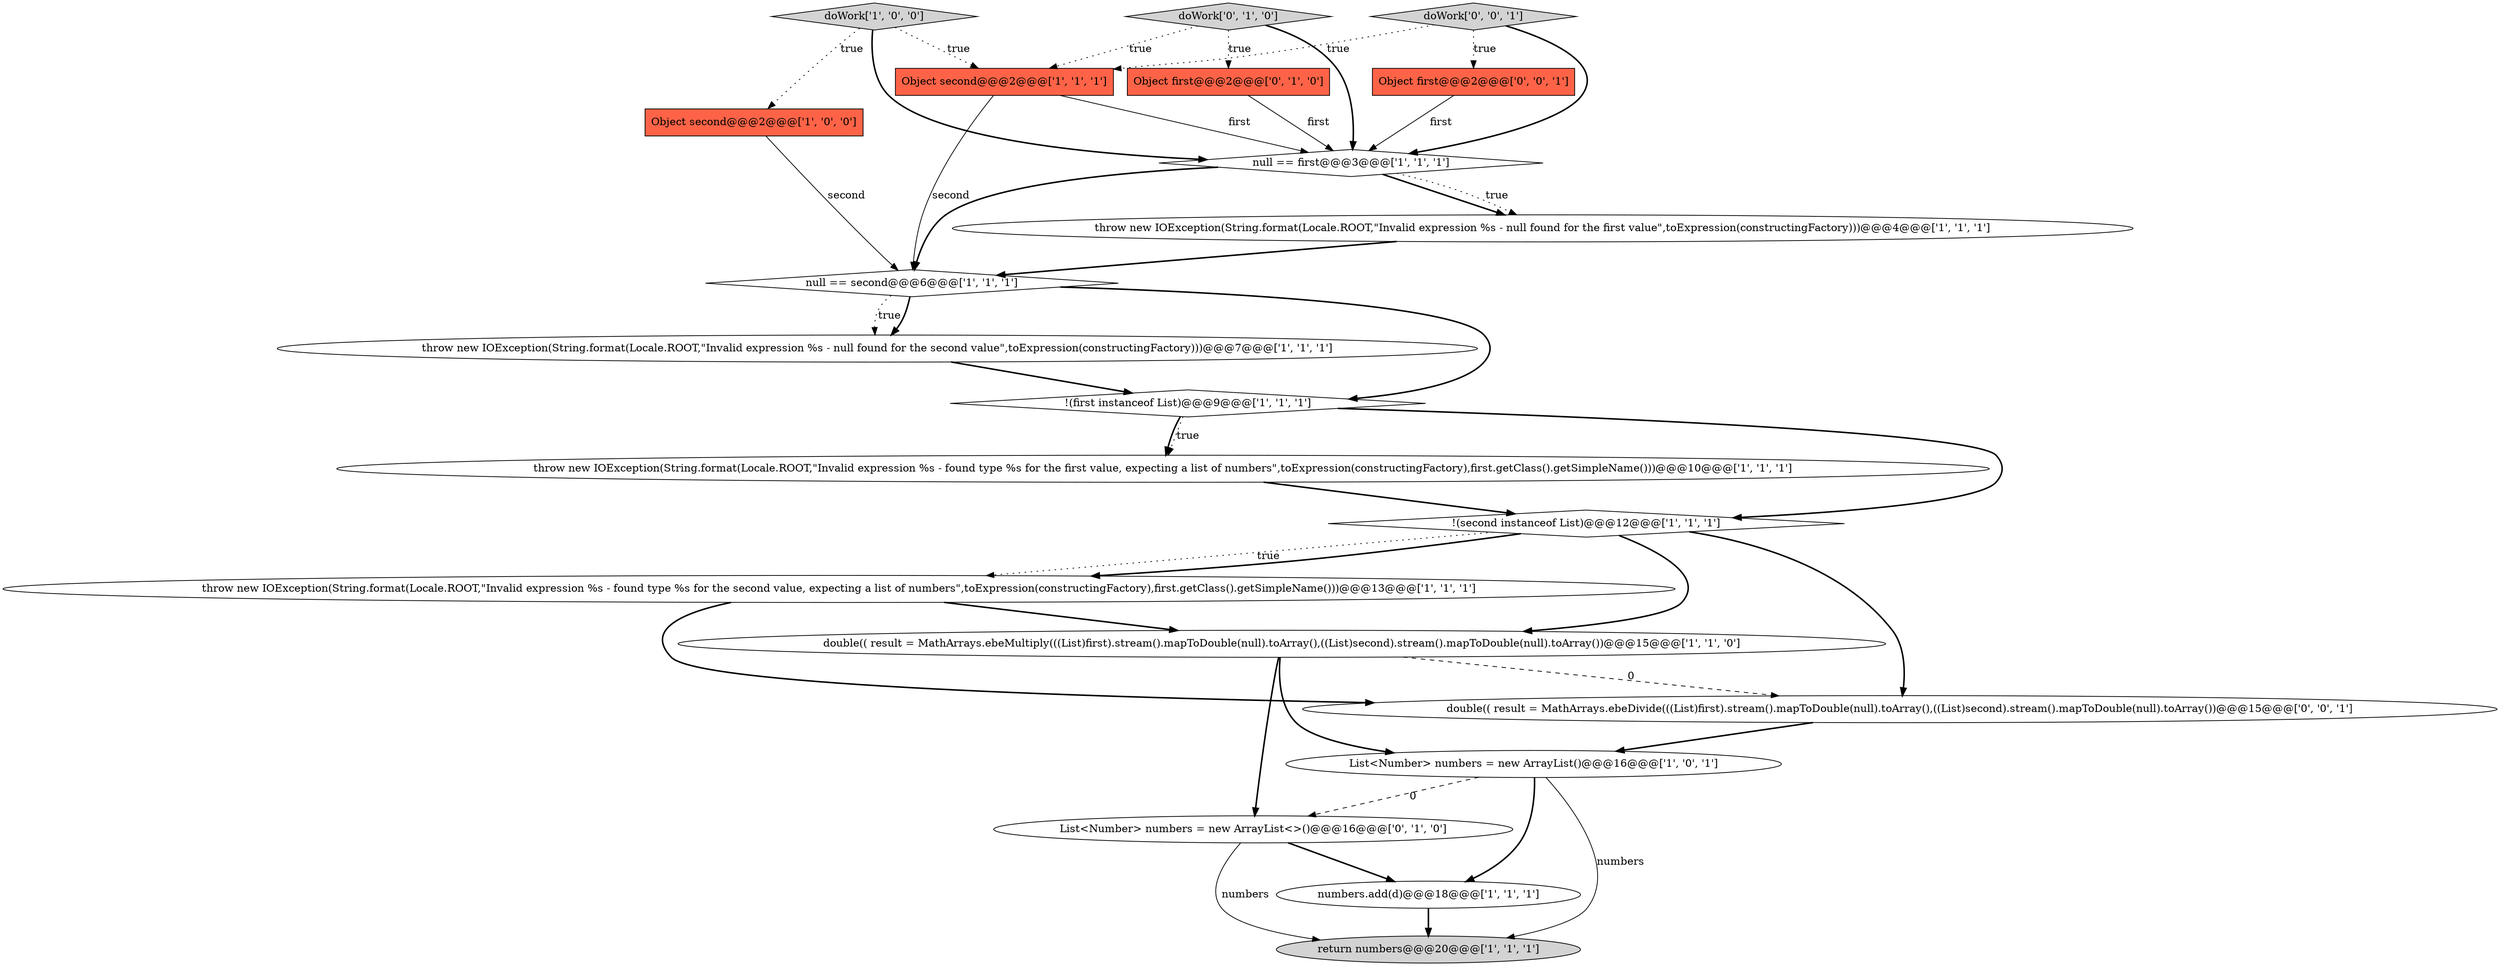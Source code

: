 digraph {
5 [style = filled, label = "throw new IOException(String.format(Locale.ROOT,\"Invalid expression %s - found type %s for the first value, expecting a list of numbers\",toExpression(constructingFactory),first.getClass().getSimpleName()))@@@10@@@['1', '1', '1']", fillcolor = white, shape = ellipse image = "AAA0AAABBB1BBB"];
4 [style = filled, label = "throw new IOException(String.format(Locale.ROOT,\"Invalid expression %s - found type %s for the second value, expecting a list of numbers\",toExpression(constructingFactory),first.getClass().getSimpleName()))@@@13@@@['1', '1', '1']", fillcolor = white, shape = ellipse image = "AAA0AAABBB1BBB"];
2 [style = filled, label = "return numbers@@@20@@@['1', '1', '1']", fillcolor = lightgray, shape = ellipse image = "AAA0AAABBB1BBB"];
6 [style = filled, label = "doWork['1', '0', '0']", fillcolor = lightgray, shape = diamond image = "AAA0AAABBB1BBB"];
14 [style = filled, label = "!(second instanceof List)@@@12@@@['1', '1', '1']", fillcolor = white, shape = diamond image = "AAA0AAABBB1BBB"];
0 [style = filled, label = "throw new IOException(String.format(Locale.ROOT,\"Invalid expression %s - null found for the first value\",toExpression(constructingFactory)))@@@4@@@['1', '1', '1']", fillcolor = white, shape = ellipse image = "AAA0AAABBB1BBB"];
17 [style = filled, label = "Object first@@@2@@@['0', '1', '0']", fillcolor = tomato, shape = box image = "AAA0AAABBB2BBB"];
19 [style = filled, label = "Object first@@@2@@@['0', '0', '1']", fillcolor = tomato, shape = box image = "AAA0AAABBB3BBB"];
15 [style = filled, label = "doWork['0', '1', '0']", fillcolor = lightgray, shape = diamond image = "AAA0AAABBB2BBB"];
3 [style = filled, label = "double(( result = MathArrays.ebeMultiply(((List)first).stream().mapToDouble(null).toArray(),((List)second).stream().mapToDouble(null).toArray())@@@15@@@['1', '1', '0']", fillcolor = white, shape = ellipse image = "AAA0AAABBB1BBB"];
11 [style = filled, label = "List<Number> numbers = new ArrayList()@@@16@@@['1', '0', '1']", fillcolor = white, shape = ellipse image = "AAA0AAABBB1BBB"];
20 [style = filled, label = "double(( result = MathArrays.ebeDivide(((List)first).stream().mapToDouble(null).toArray(),((List)second).stream().mapToDouble(null).toArray())@@@15@@@['0', '0', '1']", fillcolor = white, shape = ellipse image = "AAA0AAABBB3BBB"];
10 [style = filled, label = "Object second@@@2@@@['1', '1', '1']", fillcolor = tomato, shape = box image = "AAA0AAABBB1BBB"];
9 [style = filled, label = "throw new IOException(String.format(Locale.ROOT,\"Invalid expression %s - null found for the second value\",toExpression(constructingFactory)))@@@7@@@['1', '1', '1']", fillcolor = white, shape = ellipse image = "AAA0AAABBB1BBB"];
8 [style = filled, label = "!(first instanceof List)@@@9@@@['1', '1', '1']", fillcolor = white, shape = diamond image = "AAA0AAABBB1BBB"];
18 [style = filled, label = "doWork['0', '0', '1']", fillcolor = lightgray, shape = diamond image = "AAA0AAABBB3BBB"];
16 [style = filled, label = "List<Number> numbers = new ArrayList<>()@@@16@@@['0', '1', '0']", fillcolor = white, shape = ellipse image = "AAA1AAABBB2BBB"];
13 [style = filled, label = "null == second@@@6@@@['1', '1', '1']", fillcolor = white, shape = diamond image = "AAA0AAABBB1BBB"];
1 [style = filled, label = "Object second@@@2@@@['1', '0', '0']", fillcolor = tomato, shape = box image = "AAA0AAABBB1BBB"];
7 [style = filled, label = "numbers.add(d)@@@18@@@['1', '1', '1']", fillcolor = white, shape = ellipse image = "AAA0AAABBB1BBB"];
12 [style = filled, label = "null == first@@@3@@@['1', '1', '1']", fillcolor = white, shape = diamond image = "AAA0AAABBB1BBB"];
15->17 [style = dotted, label="true"];
12->0 [style = bold, label=""];
5->14 [style = bold, label=""];
14->4 [style = dotted, label="true"];
8->14 [style = bold, label=""];
3->20 [style = dashed, label="0"];
3->11 [style = bold, label=""];
14->3 [style = bold, label=""];
8->5 [style = bold, label=""];
15->12 [style = bold, label=""];
12->0 [style = dotted, label="true"];
6->1 [style = dotted, label="true"];
10->13 [style = solid, label="second"];
11->2 [style = solid, label="numbers"];
13->9 [style = dotted, label="true"];
0->13 [style = bold, label=""];
4->20 [style = bold, label=""];
15->10 [style = dotted, label="true"];
12->13 [style = bold, label=""];
11->7 [style = bold, label=""];
16->2 [style = solid, label="numbers"];
6->10 [style = dotted, label="true"];
11->16 [style = dashed, label="0"];
1->13 [style = solid, label="second"];
19->12 [style = solid, label="first"];
18->19 [style = dotted, label="true"];
6->12 [style = bold, label=""];
8->5 [style = dotted, label="true"];
17->12 [style = solid, label="first"];
18->10 [style = dotted, label="true"];
10->12 [style = solid, label="first"];
16->7 [style = bold, label=""];
13->9 [style = bold, label=""];
13->8 [style = bold, label=""];
9->8 [style = bold, label=""];
14->4 [style = bold, label=""];
3->16 [style = bold, label=""];
18->12 [style = bold, label=""];
4->3 [style = bold, label=""];
14->20 [style = bold, label=""];
20->11 [style = bold, label=""];
7->2 [style = bold, label=""];
}
